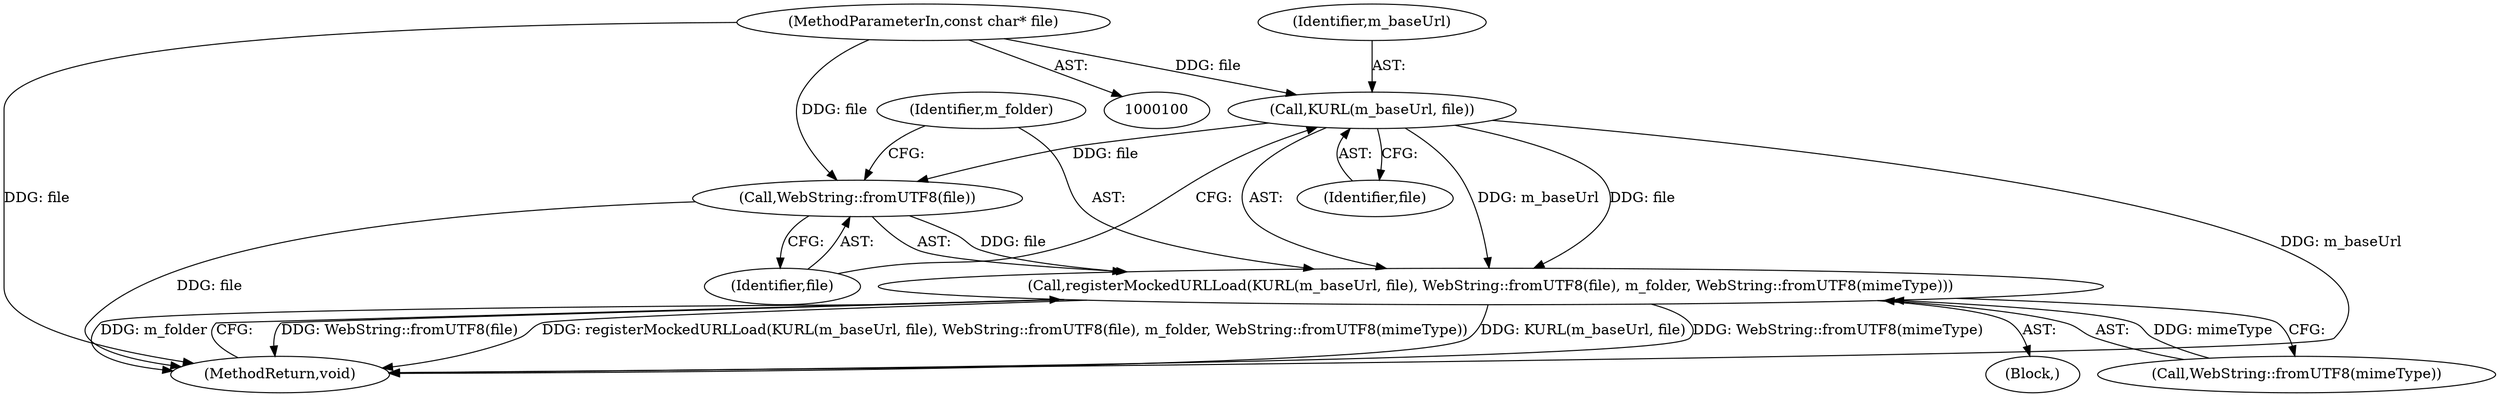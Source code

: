 digraph "0_Chrome_7f0126ff011142c8619b10a6e64d04d1745c503a_12@pointer" {
"1000101" [label="(MethodParameterIn,const char* file)"];
"1000105" [label="(Call,KURL(m_baseUrl, file))"];
"1000104" [label="(Call,registerMockedURLLoad(KURL(m_baseUrl, file), WebString::fromUTF8(file), m_folder, WebString::fromUTF8(mimeType)))"];
"1000108" [label="(Call,WebString::fromUTF8(file))"];
"1000105" [label="(Call,KURL(m_baseUrl, file))"];
"1000113" [label="(MethodReturn,void)"];
"1000103" [label="(Block,)"];
"1000101" [label="(MethodParameterIn,const char* file)"];
"1000111" [label="(Call,WebString::fromUTF8(mimeType))"];
"1000108" [label="(Call,WebString::fromUTF8(file))"];
"1000110" [label="(Identifier,m_folder)"];
"1000107" [label="(Identifier,file)"];
"1000109" [label="(Identifier,file)"];
"1000104" [label="(Call,registerMockedURLLoad(KURL(m_baseUrl, file), WebString::fromUTF8(file), m_folder, WebString::fromUTF8(mimeType)))"];
"1000106" [label="(Identifier,m_baseUrl)"];
"1000101" -> "1000100"  [label="AST: "];
"1000101" -> "1000113"  [label="DDG: file"];
"1000101" -> "1000105"  [label="DDG: file"];
"1000101" -> "1000108"  [label="DDG: file"];
"1000105" -> "1000104"  [label="AST: "];
"1000105" -> "1000107"  [label="CFG: "];
"1000106" -> "1000105"  [label="AST: "];
"1000107" -> "1000105"  [label="AST: "];
"1000109" -> "1000105"  [label="CFG: "];
"1000105" -> "1000113"  [label="DDG: m_baseUrl"];
"1000105" -> "1000104"  [label="DDG: m_baseUrl"];
"1000105" -> "1000104"  [label="DDG: file"];
"1000105" -> "1000108"  [label="DDG: file"];
"1000104" -> "1000103"  [label="AST: "];
"1000104" -> "1000111"  [label="CFG: "];
"1000108" -> "1000104"  [label="AST: "];
"1000110" -> "1000104"  [label="AST: "];
"1000111" -> "1000104"  [label="AST: "];
"1000113" -> "1000104"  [label="CFG: "];
"1000104" -> "1000113"  [label="DDG: WebString::fromUTF8(file)"];
"1000104" -> "1000113"  [label="DDG: registerMockedURLLoad(KURL(m_baseUrl, file), WebString::fromUTF8(file), m_folder, WebString::fromUTF8(mimeType))"];
"1000104" -> "1000113"  [label="DDG: KURL(m_baseUrl, file)"];
"1000104" -> "1000113"  [label="DDG: WebString::fromUTF8(mimeType)"];
"1000104" -> "1000113"  [label="DDG: m_folder"];
"1000108" -> "1000104"  [label="DDG: file"];
"1000111" -> "1000104"  [label="DDG: mimeType"];
"1000108" -> "1000109"  [label="CFG: "];
"1000109" -> "1000108"  [label="AST: "];
"1000110" -> "1000108"  [label="CFG: "];
"1000108" -> "1000113"  [label="DDG: file"];
}
